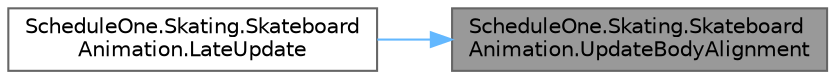 digraph "ScheduleOne.Skating.SkateboardAnimation.UpdateBodyAlignment"
{
 // LATEX_PDF_SIZE
  bgcolor="transparent";
  edge [fontname=Helvetica,fontsize=10,labelfontname=Helvetica,labelfontsize=10];
  node [fontname=Helvetica,fontsize=10,shape=box,height=0.2,width=0.4];
  rankdir="RL";
  Node1 [id="Node000001",label="ScheduleOne.Skating.Skateboard\lAnimation.UpdateBodyAlignment",height=0.2,width=0.4,color="gray40", fillcolor="grey60", style="filled", fontcolor="black",tooltip=" "];
  Node1 -> Node2 [id="edge1_Node000001_Node000002",dir="back",color="steelblue1",style="solid",tooltip=" "];
  Node2 [id="Node000002",label="ScheduleOne.Skating.Skateboard\lAnimation.LateUpdate",height=0.2,width=0.4,color="grey40", fillcolor="white", style="filled",URL="$class_schedule_one_1_1_skating_1_1_skateboard_animation.html#abb76e6c534e1bf205a9c66fe76be3cf4",tooltip=" "];
}

